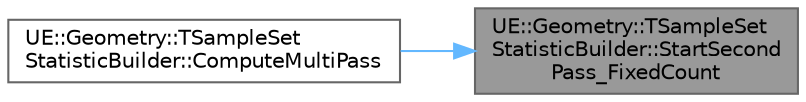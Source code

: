 digraph "UE::Geometry::TSampleSetStatisticBuilder::StartSecondPass_FixedCount"
{
 // INTERACTIVE_SVG=YES
 // LATEX_PDF_SIZE
  bgcolor="transparent";
  edge [fontname=Helvetica,fontsize=10,labelfontname=Helvetica,labelfontsize=10];
  node [fontname=Helvetica,fontsize=10,shape=box,height=0.2,width=0.4];
  rankdir="RL";
  Node1 [id="Node000001",label="UE::Geometry::TSampleSet\lStatisticBuilder::StartSecond\lPass_FixedCount",height=0.2,width=0.4,color="gray40", fillcolor="grey60", style="filled", fontcolor="black",tooltip=" "];
  Node1 -> Node2 [id="edge1_Node000001_Node000002",dir="back",color="steelblue1",style="solid",tooltip=" "];
  Node2 [id="Node000002",label="UE::Geometry::TSampleSet\lStatisticBuilder::ComputeMultiPass",height=0.2,width=0.4,color="grey40", fillcolor="white", style="filled",URL="$dc/d3e/structUE_1_1Geometry_1_1TSampleSetStatisticBuilder.html#a7af157c48d10d29146940cc081ab3725",tooltip=" "];
}

